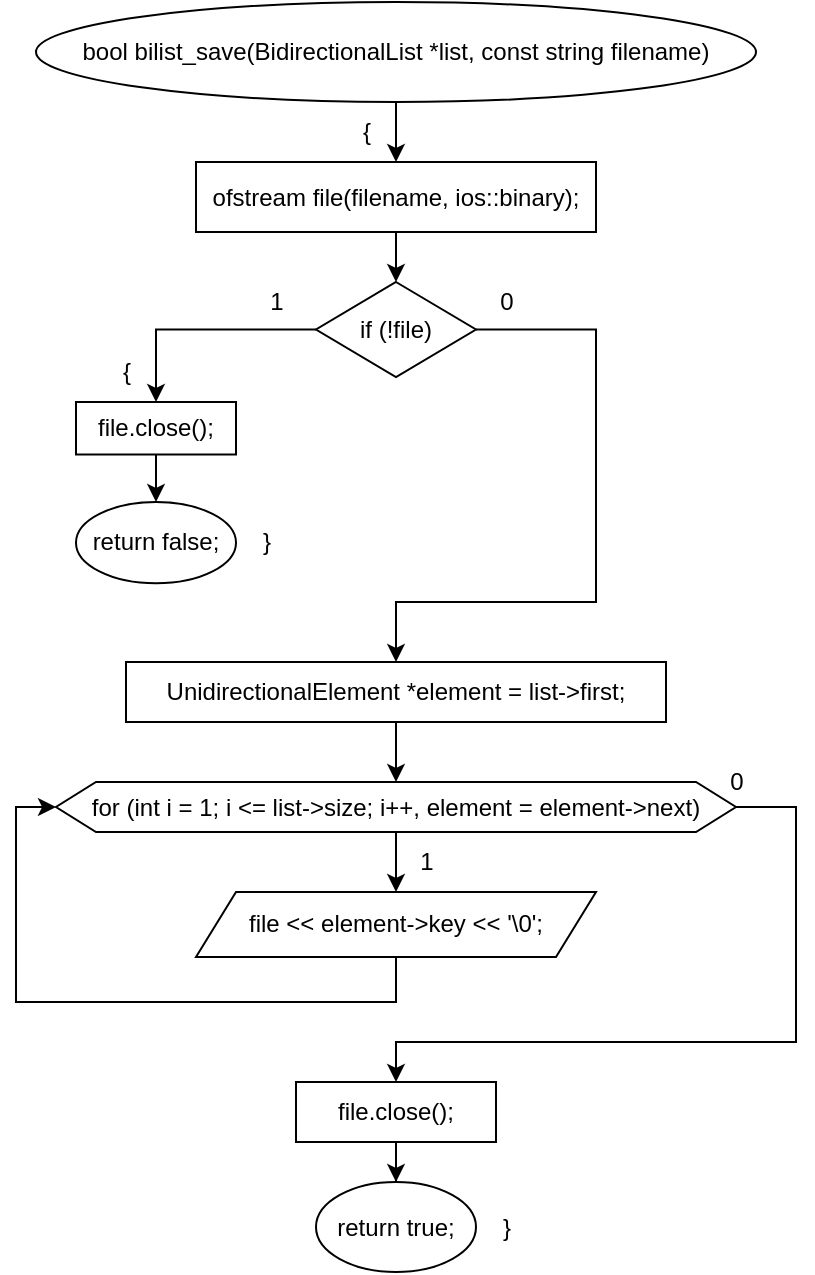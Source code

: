 <mxfile version="20.8.16" type="device"><diagram name="Страница 1" id="WJkUpGCVh5qB1JtJx98V"><mxGraphModel dx="1036" dy="614" grid="1" gridSize="10" guides="1" tooltips="1" connect="1" arrows="1" fold="1" page="1" pageScale="1" pageWidth="827" pageHeight="1169" math="0" shadow="0"><root><mxCell id="0"/><mxCell id="1" parent="0"/><mxCell id="Wixfu1_RwZ7Mfqt_qj-w-7" value="" style="edgeStyle=orthogonalEdgeStyle;rounded=0;orthogonalLoop=1;jettySize=auto;html=1;" parent="1" source="Wixfu1_RwZ7Mfqt_qj-w-1" target="Wixfu1_RwZ7Mfqt_qj-w-6" edge="1"><mxGeometry relative="1" as="geometry"/></mxCell><mxCell id="Wixfu1_RwZ7Mfqt_qj-w-1" value="bool bilist_save(BidirectionalList *list, const string filename)" style="ellipse;whiteSpace=wrap;html=1;" parent="1" vertex="1"><mxGeometry x="240" y="40" width="360" height="50" as="geometry"/></mxCell><mxCell id="Wixfu1_RwZ7Mfqt_qj-w-10" value="" style="edgeStyle=orthogonalEdgeStyle;rounded=0;orthogonalLoop=1;jettySize=auto;html=1;" parent="1" source="Wixfu1_RwZ7Mfqt_qj-w-6" target="Wixfu1_RwZ7Mfqt_qj-w-9" edge="1"><mxGeometry relative="1" as="geometry"/></mxCell><mxCell id="Wixfu1_RwZ7Mfqt_qj-w-6" value="ofstream file(filename, ios::binary);" style="whiteSpace=wrap;html=1;" parent="1" vertex="1"><mxGeometry x="320" y="120" width="200" height="35" as="geometry"/></mxCell><mxCell id="Wixfu1_RwZ7Mfqt_qj-w-8" value="{" style="text;html=1;align=center;verticalAlign=middle;resizable=0;points=[];autosize=1;strokeColor=none;fillColor=none;" parent="1" vertex="1"><mxGeometry x="390" y="90" width="30" height="30" as="geometry"/></mxCell><mxCell id="Wixfu1_RwZ7Mfqt_qj-w-12" value="" style="edgeStyle=orthogonalEdgeStyle;rounded=0;orthogonalLoop=1;jettySize=auto;html=1;" parent="1" source="Wixfu1_RwZ7Mfqt_qj-w-9" target="Wixfu1_RwZ7Mfqt_qj-w-11" edge="1"><mxGeometry relative="1" as="geometry"/></mxCell><mxCell id="Wixfu1_RwZ7Mfqt_qj-w-18" style="edgeStyle=orthogonalEdgeStyle;rounded=0;orthogonalLoop=1;jettySize=auto;html=1;entryX=0.5;entryY=0;entryDx=0;entryDy=0;" parent="1" source="Wixfu1_RwZ7Mfqt_qj-w-9" target="Wixfu1_RwZ7Mfqt_qj-w-17" edge="1"><mxGeometry relative="1" as="geometry"><Array as="points"><mxPoint x="520" y="204"/><mxPoint x="520" y="340"/><mxPoint x="420" y="340"/></Array></mxGeometry></mxCell><mxCell id="Wixfu1_RwZ7Mfqt_qj-w-9" value="if (!file)" style="rhombus;whiteSpace=wrap;html=1;" parent="1" vertex="1"><mxGeometry x="380" y="180" width="80" height="47.5" as="geometry"/></mxCell><mxCell id="Wixfu1_RwZ7Mfqt_qj-w-16" value="" style="edgeStyle=orthogonalEdgeStyle;rounded=0;orthogonalLoop=1;jettySize=auto;html=1;" parent="1" source="Wixfu1_RwZ7Mfqt_qj-w-11" target="Wixfu1_RwZ7Mfqt_qj-w-15" edge="1"><mxGeometry relative="1" as="geometry"/></mxCell><mxCell id="Wixfu1_RwZ7Mfqt_qj-w-11" value="file.close();" style="whiteSpace=wrap;html=1;" parent="1" vertex="1"><mxGeometry x="260" y="240" width="80" height="26.25" as="geometry"/></mxCell><mxCell id="Wixfu1_RwZ7Mfqt_qj-w-13" value="{" style="text;html=1;align=center;verticalAlign=middle;resizable=0;points=[];autosize=1;strokeColor=none;fillColor=none;" parent="1" vertex="1"><mxGeometry x="270" y="210" width="30" height="30" as="geometry"/></mxCell><mxCell id="Wixfu1_RwZ7Mfqt_qj-w-14" value="1" style="text;html=1;align=center;verticalAlign=middle;resizable=0;points=[];autosize=1;strokeColor=none;fillColor=none;" parent="1" vertex="1"><mxGeometry x="345" y="175" width="30" height="30" as="geometry"/></mxCell><mxCell id="Wixfu1_RwZ7Mfqt_qj-w-15" value="return false;" style="ellipse;whiteSpace=wrap;html=1;" parent="1" vertex="1"><mxGeometry x="260" y="290" width="80" height="40.63" as="geometry"/></mxCell><mxCell id="Wixfu1_RwZ7Mfqt_qj-w-23" value="" style="edgeStyle=orthogonalEdgeStyle;rounded=0;orthogonalLoop=1;jettySize=auto;html=1;" parent="1" source="Wixfu1_RwZ7Mfqt_qj-w-17" target="Wixfu1_RwZ7Mfqt_qj-w-22" edge="1"><mxGeometry relative="1" as="geometry"/></mxCell><mxCell id="Wixfu1_RwZ7Mfqt_qj-w-17" value="UnidirectionalElement *element = list-&amp;gt;first;" style="whiteSpace=wrap;html=1;" parent="1" vertex="1"><mxGeometry x="285" y="370" width="270" height="30" as="geometry"/></mxCell><mxCell id="Wixfu1_RwZ7Mfqt_qj-w-19" value="0" style="text;html=1;align=center;verticalAlign=middle;resizable=0;points=[];autosize=1;strokeColor=none;fillColor=none;" parent="1" vertex="1"><mxGeometry x="460" y="175" width="30" height="30" as="geometry"/></mxCell><mxCell id="Wixfu1_RwZ7Mfqt_qj-w-20" value="}" style="text;html=1;align=center;verticalAlign=middle;resizable=0;points=[];autosize=1;strokeColor=none;fillColor=none;" parent="1" vertex="1"><mxGeometry x="340" y="295.32" width="30" height="30" as="geometry"/></mxCell><mxCell id="Wixfu1_RwZ7Mfqt_qj-w-25" value="" style="edgeStyle=orthogonalEdgeStyle;rounded=0;orthogonalLoop=1;jettySize=auto;html=1;" parent="1" source="Wixfu1_RwZ7Mfqt_qj-w-22" target="Wixfu1_RwZ7Mfqt_qj-w-24" edge="1"><mxGeometry relative="1" as="geometry"/></mxCell><mxCell id="Wixfu1_RwZ7Mfqt_qj-w-29" style="edgeStyle=orthogonalEdgeStyle;rounded=0;orthogonalLoop=1;jettySize=auto;html=1;entryX=0.5;entryY=0;entryDx=0;entryDy=0;" parent="1" source="Wixfu1_RwZ7Mfqt_qj-w-22" target="Wixfu1_RwZ7Mfqt_qj-w-28" edge="1"><mxGeometry relative="1" as="geometry"><Array as="points"><mxPoint x="620" y="443"/><mxPoint x="620" y="560"/><mxPoint x="420" y="560"/></Array></mxGeometry></mxCell><mxCell id="Wixfu1_RwZ7Mfqt_qj-w-22" value="for (int i = 1; i &amp;lt;= list-&amp;gt;size; i++, element = element-&amp;gt;next)" style="shape=hexagon;perimeter=hexagonPerimeter2;whiteSpace=wrap;html=1;fixedSize=1;" parent="1" vertex="1"><mxGeometry x="250" y="430" width="340" height="25" as="geometry"/></mxCell><mxCell id="Wixfu1_RwZ7Mfqt_qj-w-26" style="edgeStyle=orthogonalEdgeStyle;rounded=0;orthogonalLoop=1;jettySize=auto;html=1;entryX=0;entryY=0.5;entryDx=0;entryDy=0;" parent="1" source="Wixfu1_RwZ7Mfqt_qj-w-24" target="Wixfu1_RwZ7Mfqt_qj-w-22" edge="1"><mxGeometry relative="1" as="geometry"><Array as="points"><mxPoint x="420" y="540"/><mxPoint x="230" y="540"/><mxPoint x="230" y="443"/></Array></mxGeometry></mxCell><mxCell id="Wixfu1_RwZ7Mfqt_qj-w-24" value="file &amp;lt;&amp;lt; element-&amp;gt;key &amp;lt;&amp;lt; '\0';" style="shape=parallelogram;perimeter=parallelogramPerimeter;whiteSpace=wrap;html=1;fixedSize=1;" parent="1" vertex="1"><mxGeometry x="320" y="485" width="200" height="32.5" as="geometry"/></mxCell><mxCell id="Wixfu1_RwZ7Mfqt_qj-w-27" value="1" style="text;html=1;align=center;verticalAlign=middle;resizable=0;points=[];autosize=1;strokeColor=none;fillColor=none;" parent="1" vertex="1"><mxGeometry x="420" y="455" width="30" height="30" as="geometry"/></mxCell><mxCell id="Wixfu1_RwZ7Mfqt_qj-w-32" value="" style="edgeStyle=orthogonalEdgeStyle;rounded=0;orthogonalLoop=1;jettySize=auto;html=1;" parent="1" source="Wixfu1_RwZ7Mfqt_qj-w-28" target="Wixfu1_RwZ7Mfqt_qj-w-31" edge="1"><mxGeometry relative="1" as="geometry"/></mxCell><mxCell id="Wixfu1_RwZ7Mfqt_qj-w-28" value="file.close();" style="whiteSpace=wrap;html=1;" parent="1" vertex="1"><mxGeometry x="370" y="580" width="100" height="30" as="geometry"/></mxCell><mxCell id="Wixfu1_RwZ7Mfqt_qj-w-30" value="0" style="text;html=1;align=center;verticalAlign=middle;resizable=0;points=[];autosize=1;strokeColor=none;fillColor=none;" parent="1" vertex="1"><mxGeometry x="575" y="415" width="30" height="30" as="geometry"/></mxCell><mxCell id="Wixfu1_RwZ7Mfqt_qj-w-31" value="return true;" style="ellipse;whiteSpace=wrap;html=1;" parent="1" vertex="1"><mxGeometry x="380" y="630" width="80" height="45" as="geometry"/></mxCell><mxCell id="Wixfu1_RwZ7Mfqt_qj-w-33" value="}" style="text;html=1;align=center;verticalAlign=middle;resizable=0;points=[];autosize=1;strokeColor=none;fillColor=none;" parent="1" vertex="1"><mxGeometry x="460" y="637.5" width="30" height="30" as="geometry"/></mxCell></root></mxGraphModel></diagram></mxfile>